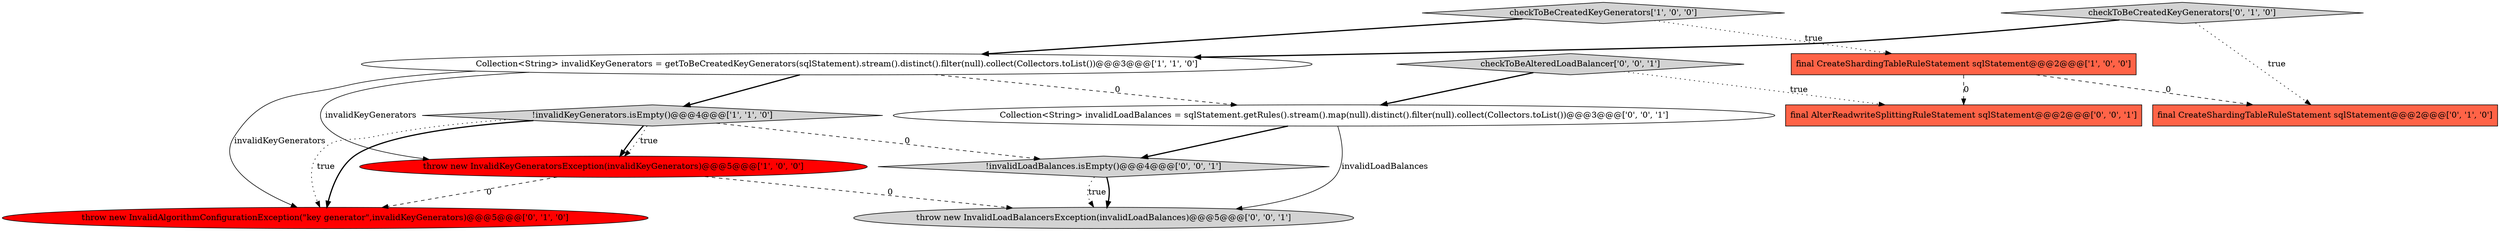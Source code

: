 digraph {
3 [style = filled, label = "Collection<String> invalidKeyGenerators = getToBeCreatedKeyGenerators(sqlStatement).stream().distinct().filter(null).collect(Collectors.toList())@@@3@@@['1', '1', '0']", fillcolor = white, shape = ellipse image = "AAA0AAABBB1BBB"];
1 [style = filled, label = "!invalidKeyGenerators.isEmpty()@@@4@@@['1', '1', '0']", fillcolor = lightgray, shape = diamond image = "AAA0AAABBB1BBB"];
2 [style = filled, label = "checkToBeCreatedKeyGenerators['1', '0', '0']", fillcolor = lightgray, shape = diamond image = "AAA0AAABBB1BBB"];
10 [style = filled, label = "throw new InvalidLoadBalancersException(invalidLoadBalances)@@@5@@@['0', '0', '1']", fillcolor = lightgray, shape = ellipse image = "AAA0AAABBB3BBB"];
12 [style = filled, label = "final AlterReadwriteSplittingRuleStatement sqlStatement@@@2@@@['0', '0', '1']", fillcolor = tomato, shape = box image = "AAA0AAABBB3BBB"];
6 [style = filled, label = "checkToBeCreatedKeyGenerators['0', '1', '0']", fillcolor = lightgray, shape = diamond image = "AAA0AAABBB2BBB"];
9 [style = filled, label = "checkToBeAlteredLoadBalancer['0', '0', '1']", fillcolor = lightgray, shape = diamond image = "AAA0AAABBB3BBB"];
0 [style = filled, label = "throw new InvalidKeyGeneratorsException(invalidKeyGenerators)@@@5@@@['1', '0', '0']", fillcolor = red, shape = ellipse image = "AAA1AAABBB1BBB"];
7 [style = filled, label = "throw new InvalidAlgorithmConfigurationException(\"key generator\",invalidKeyGenerators)@@@5@@@['0', '1', '0']", fillcolor = red, shape = ellipse image = "AAA1AAABBB2BBB"];
5 [style = filled, label = "final CreateShardingTableRuleStatement sqlStatement@@@2@@@['0', '1', '0']", fillcolor = tomato, shape = box image = "AAA1AAABBB2BBB"];
4 [style = filled, label = "final CreateShardingTableRuleStatement sqlStatement@@@2@@@['1', '0', '0']", fillcolor = tomato, shape = box image = "AAA1AAABBB1BBB"];
8 [style = filled, label = "!invalidLoadBalances.isEmpty()@@@4@@@['0', '0', '1']", fillcolor = lightgray, shape = diamond image = "AAA0AAABBB3BBB"];
11 [style = filled, label = "Collection<String> invalidLoadBalances = sqlStatement.getRules().stream().map(null).distinct().filter(null).collect(Collectors.toList())@@@3@@@['0', '0', '1']", fillcolor = white, shape = ellipse image = "AAA0AAABBB3BBB"];
6->3 [style = bold, label=""];
8->10 [style = bold, label=""];
9->12 [style = dotted, label="true"];
9->11 [style = bold, label=""];
3->1 [style = bold, label=""];
2->3 [style = bold, label=""];
1->0 [style = bold, label=""];
11->10 [style = solid, label="invalidLoadBalances"];
8->10 [style = dotted, label="true"];
1->7 [style = bold, label=""];
0->10 [style = dashed, label="0"];
4->12 [style = dashed, label="0"];
1->7 [style = dotted, label="true"];
3->7 [style = solid, label="invalidKeyGenerators"];
2->4 [style = dotted, label="true"];
3->0 [style = solid, label="invalidKeyGenerators"];
4->5 [style = dashed, label="0"];
11->8 [style = bold, label=""];
1->8 [style = dashed, label="0"];
1->0 [style = dotted, label="true"];
0->7 [style = dashed, label="0"];
3->11 [style = dashed, label="0"];
6->5 [style = dotted, label="true"];
}
